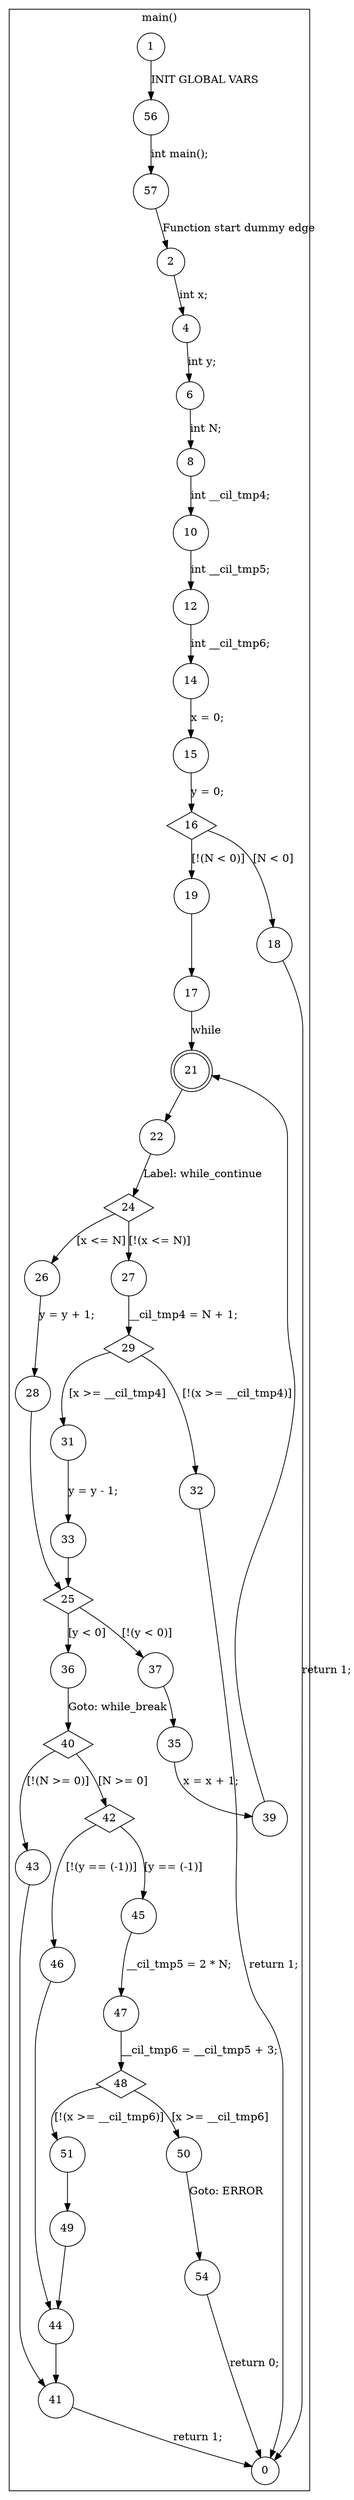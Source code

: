 digraph CFA {
16 [shape="diamond"]
16 [shape="diamond"]
21 [shape="doublecircle"]
24 [shape="diamond"]
24 [shape="diamond"]
25 [shape="diamond"]
25 [shape="diamond"]
40 [shape="diamond"]
40 [shape="diamond"]
42 [shape="diamond"]
42 [shape="diamond"]
48 [shape="diamond"]
48 [shape="diamond"]
29 [shape="diamond"]
29 [shape="diamond"]
node [shape="circle"]
subgraph cluster_main {
label="main()"
1 -> 56 [label="INIT GLOBAL VARS"]
56 -> 57 [label="int main();"]
57 -> 2 [label="Function start dummy edge"]
2 -> 4 [label="int x;"]
4 -> 6 [label="int y;"]
6 -> 8 [label="int N;"]
8 -> 10 [label="int __cil_tmp4;"]
10 -> 12 [label="int __cil_tmp5;"]
12 -> 14 [label="int __cil_tmp6;"]
14 -> 15 [label="x = 0;"]
15 -> 16 [label="y = 0;"]
16 -> 19 [label="[!(N < 0)]"]
16 -> 18 [label="[N < 0]"]
18 -> 0 [label="return 1;"]
19 -> 17 [label=""]
17 -> 21 [label="while"]
21 -> 22 [label=""]
22 -> 24 [label="Label: while_continue"]
24 -> 27 [label="[!(x <= N)]"]
24 -> 26 [label="[x <= N]"]
26 -> 28 [label="y = y + 1;"]
28 -> 25 [label=""]
25 -> 37 [label="[!(y < 0)]"]
25 -> 36 [label="[y < 0]"]
36 -> 40 [label="Goto: while_break"]
40 -> 43 [label="[!(N >= 0)]"]
40 -> 42 [label="[N >= 0]"]
42 -> 46 [label="[!(y == (-1))]"]
42 -> 45 [label="[y == (-1)]"]
45 -> 47 [label="__cil_tmp5 = 2 * N;"]
47 -> 48 [label="__cil_tmp6 = __cil_tmp5 + 3;"]
48 -> 51 [label="[!(x >= __cil_tmp6)]"]
48 -> 50 [label="[x >= __cil_tmp6]"]
50 -> 54 [label="Goto: ERROR"]
54 -> 0 [label="return 0;"]
51 -> 49 [label=""]
49 -> 44 [label=""]
44 -> 41 [label=""]
41 -> 0 [label="return 1;"]
46 -> 44 [label=""]
43 -> 41 [label=""]
37 -> 35 [label=""]
35 -> 39 [label="x = x + 1;"]
39 -> 21 [label=""]
27 -> 29 [label="__cil_tmp4 = N + 1;"]
29 -> 32 [label="[!(x >= __cil_tmp4)]"]
29 -> 31 [label="[x >= __cil_tmp4]"]
31 -> 33 [label="y = y - 1;"]
33 -> 25 [label=""]
32 -> 0 [label="return 1;"]}
}